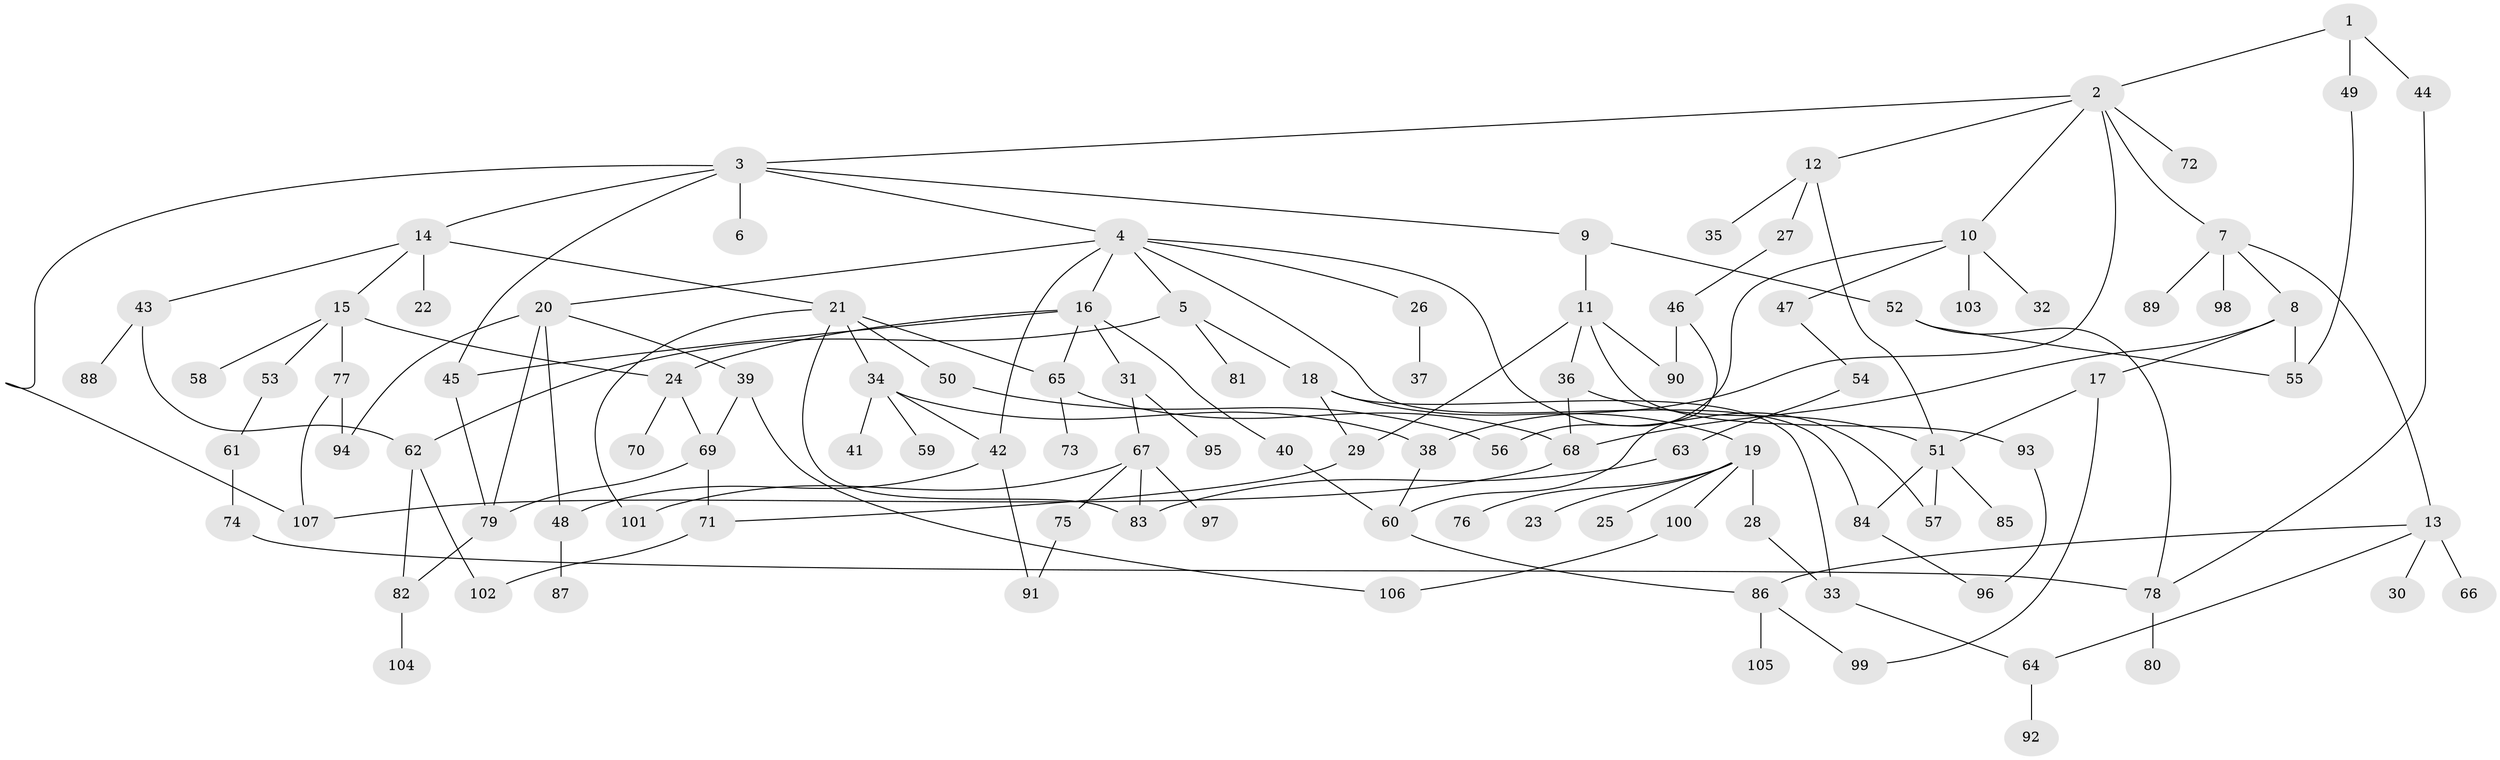// coarse degree distribution, {4: 0.18461538461538463, 6: 0.06153846153846154, 8: 0.015384615384615385, 3: 0.2, 5: 0.09230769230769231, 7: 0.03076923076923077, 1: 0.16923076923076924, 2: 0.24615384615384617}
// Generated by graph-tools (version 1.1) at 2025/48/03/04/25 22:48:42]
// undirected, 107 vertices, 147 edges
graph export_dot {
  node [color=gray90,style=filled];
  1;
  2;
  3;
  4;
  5;
  6;
  7;
  8;
  9;
  10;
  11;
  12;
  13;
  14;
  15;
  16;
  17;
  18;
  19;
  20;
  21;
  22;
  23;
  24;
  25;
  26;
  27;
  28;
  29;
  30;
  31;
  32;
  33;
  34;
  35;
  36;
  37;
  38;
  39;
  40;
  41;
  42;
  43;
  44;
  45;
  46;
  47;
  48;
  49;
  50;
  51;
  52;
  53;
  54;
  55;
  56;
  57;
  58;
  59;
  60;
  61;
  62;
  63;
  64;
  65;
  66;
  67;
  68;
  69;
  70;
  71;
  72;
  73;
  74;
  75;
  76;
  77;
  78;
  79;
  80;
  81;
  82;
  83;
  84;
  85;
  86;
  87;
  88;
  89;
  90;
  91;
  92;
  93;
  94;
  95;
  96;
  97;
  98;
  99;
  100;
  101;
  102;
  103;
  104;
  105;
  106;
  107;
  1 -- 2;
  1 -- 44;
  1 -- 49;
  2 -- 3;
  2 -- 7;
  2 -- 10;
  2 -- 12;
  2 -- 38;
  2 -- 72;
  3 -- 4;
  3 -- 6;
  3 -- 9;
  3 -- 14;
  3 -- 45;
  3 -- 107;
  4 -- 5;
  4 -- 16;
  4 -- 20;
  4 -- 26;
  4 -- 42;
  4 -- 84;
  4 -- 57;
  5 -- 18;
  5 -- 62;
  5 -- 81;
  7 -- 8;
  7 -- 13;
  7 -- 89;
  7 -- 98;
  8 -- 17;
  8 -- 68;
  8 -- 55;
  9 -- 11;
  9 -- 52;
  10 -- 32;
  10 -- 47;
  10 -- 56;
  10 -- 103;
  11 -- 29;
  11 -- 36;
  11 -- 93;
  11 -- 90;
  12 -- 27;
  12 -- 35;
  12 -- 51;
  13 -- 30;
  13 -- 64;
  13 -- 66;
  13 -- 86;
  14 -- 15;
  14 -- 21;
  14 -- 22;
  14 -- 43;
  15 -- 53;
  15 -- 58;
  15 -- 77;
  15 -- 24;
  16 -- 24;
  16 -- 31;
  16 -- 40;
  16 -- 45;
  16 -- 65;
  17 -- 99;
  17 -- 51;
  18 -- 19;
  18 -- 33;
  18 -- 29;
  19 -- 23;
  19 -- 25;
  19 -- 28;
  19 -- 76;
  19 -- 100;
  20 -- 39;
  20 -- 48;
  20 -- 79;
  20 -- 94;
  21 -- 34;
  21 -- 50;
  21 -- 101;
  21 -- 83;
  21 -- 65;
  24 -- 69;
  24 -- 70;
  26 -- 37;
  27 -- 46;
  28 -- 33;
  29 -- 71;
  31 -- 67;
  31 -- 95;
  33 -- 64;
  34 -- 41;
  34 -- 59;
  34 -- 38;
  34 -- 42;
  36 -- 51;
  36 -- 68;
  38 -- 60;
  39 -- 69;
  39 -- 106;
  40 -- 60;
  42 -- 91;
  42 -- 48;
  43 -- 88;
  43 -- 62;
  44 -- 78;
  45 -- 79;
  46 -- 90;
  46 -- 60;
  47 -- 54;
  48 -- 87;
  49 -- 55;
  50 -- 56;
  51 -- 57;
  51 -- 85;
  51 -- 84;
  52 -- 55;
  52 -- 78;
  53 -- 61;
  54 -- 63;
  60 -- 86;
  61 -- 74;
  62 -- 82;
  62 -- 102;
  63 -- 83;
  64 -- 92;
  65 -- 73;
  65 -- 68;
  67 -- 75;
  67 -- 83;
  67 -- 97;
  67 -- 101;
  68 -- 107;
  69 -- 71;
  69 -- 79;
  71 -- 102;
  74 -- 78;
  75 -- 91;
  77 -- 94;
  77 -- 107;
  78 -- 80;
  79 -- 82;
  82 -- 104;
  84 -- 96;
  86 -- 105;
  86 -- 99;
  93 -- 96;
  100 -- 106;
}
